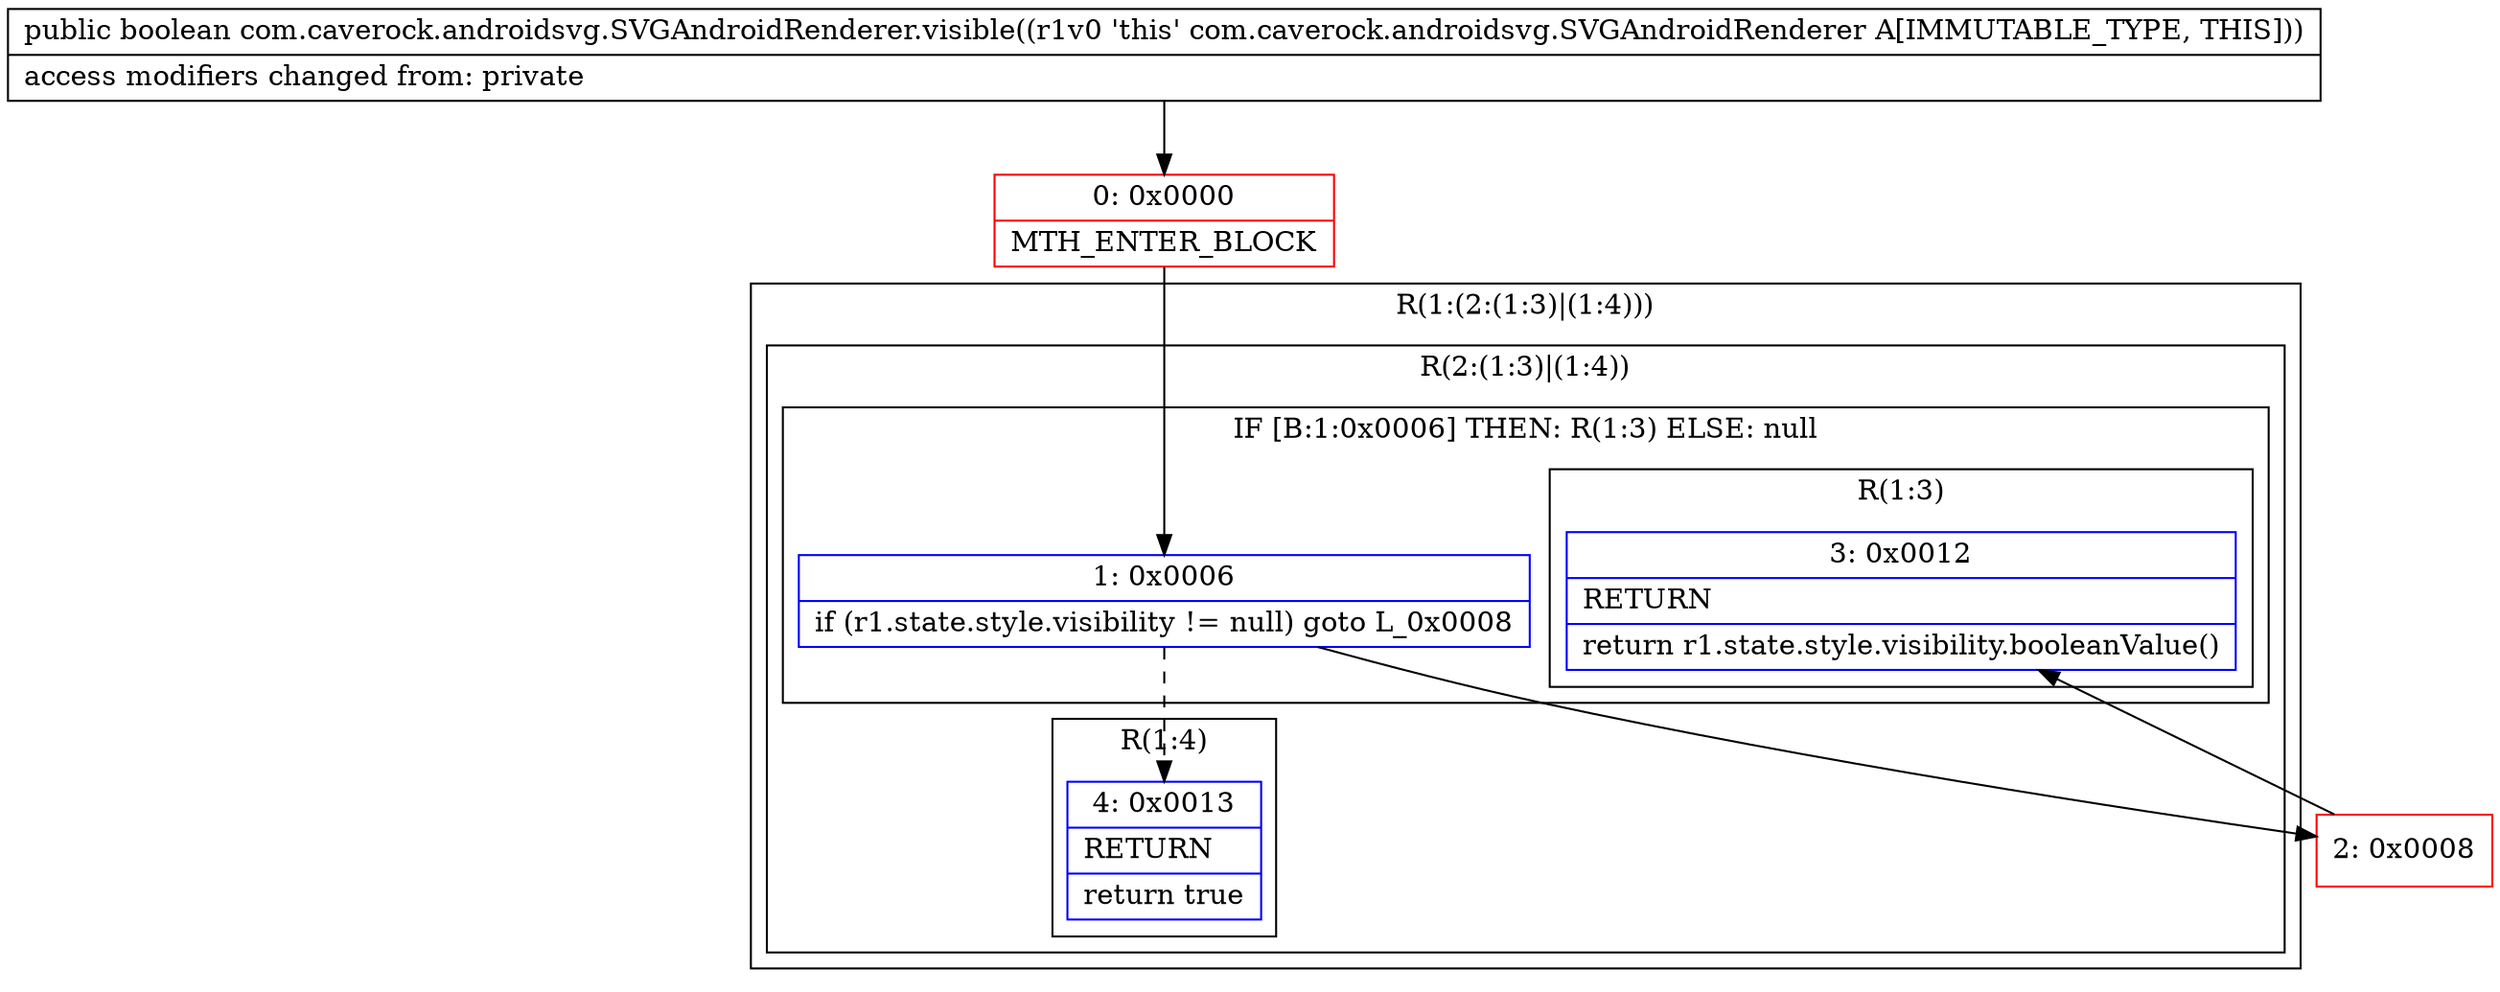 digraph "CFG forcom.caverock.androidsvg.SVGAndroidRenderer.visible()Z" {
subgraph cluster_Region_1831555303 {
label = "R(1:(2:(1:3)|(1:4)))";
node [shape=record,color=blue];
subgraph cluster_Region_1606825881 {
label = "R(2:(1:3)|(1:4))";
node [shape=record,color=blue];
subgraph cluster_IfRegion_347697952 {
label = "IF [B:1:0x0006] THEN: R(1:3) ELSE: null";
node [shape=record,color=blue];
Node_1 [shape=record,label="{1\:\ 0x0006|if (r1.state.style.visibility != null) goto L_0x0008\l}"];
subgraph cluster_Region_1897723412 {
label = "R(1:3)";
node [shape=record,color=blue];
Node_3 [shape=record,label="{3\:\ 0x0012|RETURN\l|return r1.state.style.visibility.booleanValue()\l}"];
}
}
subgraph cluster_Region_1174879416 {
label = "R(1:4)";
node [shape=record,color=blue];
Node_4 [shape=record,label="{4\:\ 0x0013|RETURN\l|return true\l}"];
}
}
}
Node_0 [shape=record,color=red,label="{0\:\ 0x0000|MTH_ENTER_BLOCK\l}"];
Node_2 [shape=record,color=red,label="{2\:\ 0x0008}"];
MethodNode[shape=record,label="{public boolean com.caverock.androidsvg.SVGAndroidRenderer.visible((r1v0 'this' com.caverock.androidsvg.SVGAndroidRenderer A[IMMUTABLE_TYPE, THIS]))  | access modifiers changed from: private\l}"];
MethodNode -> Node_0;
Node_1 -> Node_2;
Node_1 -> Node_4[style=dashed];
Node_0 -> Node_1;
Node_2 -> Node_3;
}

